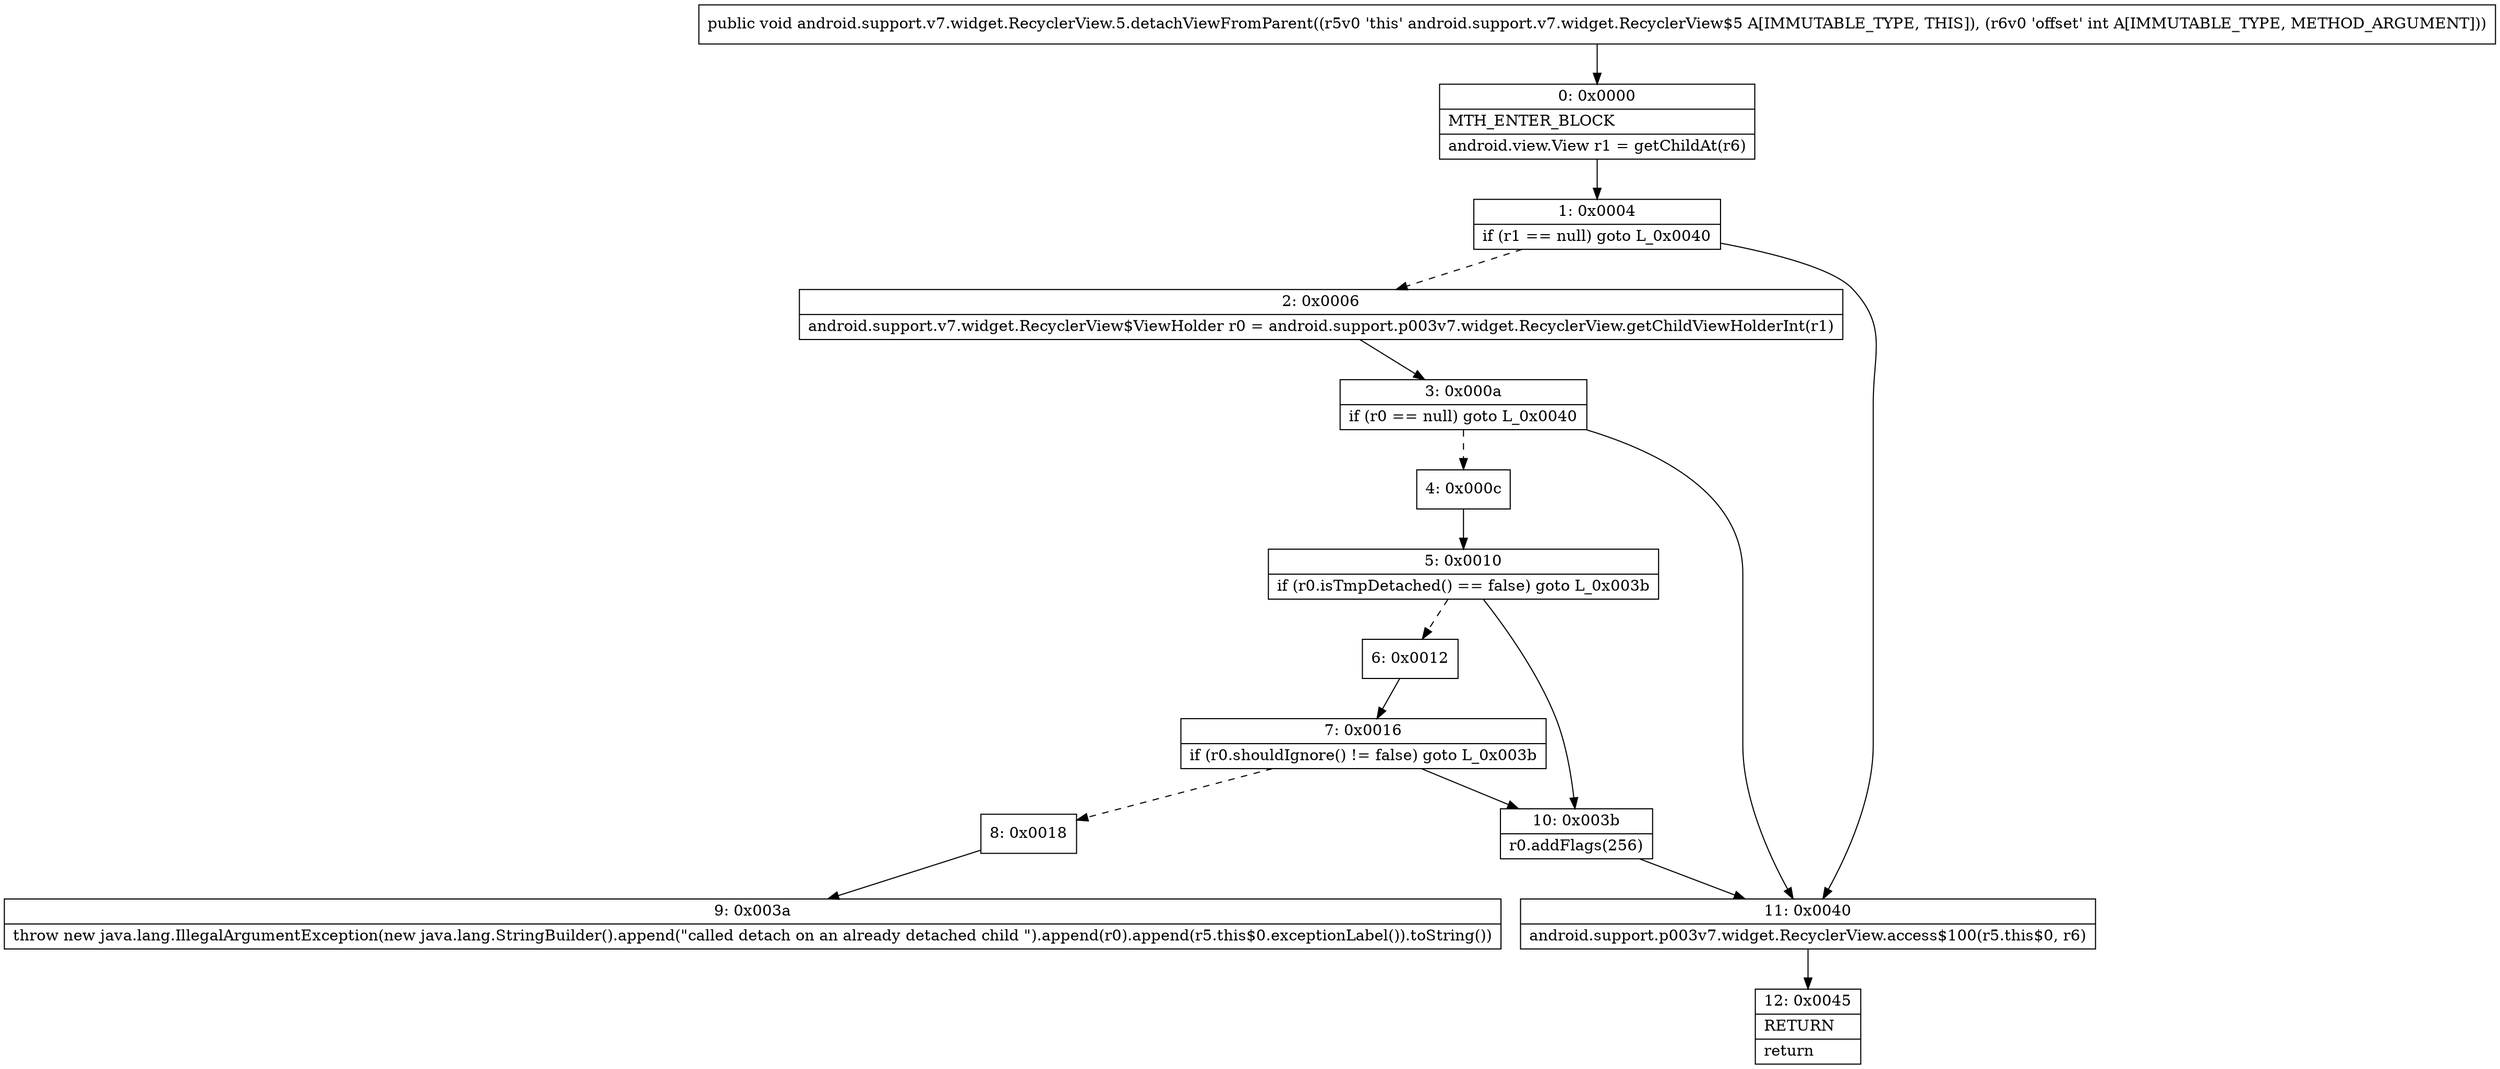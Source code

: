 digraph "CFG forandroid.support.v7.widget.RecyclerView.5.detachViewFromParent(I)V" {
Node_0 [shape=record,label="{0\:\ 0x0000|MTH_ENTER_BLOCK\l|android.view.View r1 = getChildAt(r6)\l}"];
Node_1 [shape=record,label="{1\:\ 0x0004|if (r1 == null) goto L_0x0040\l}"];
Node_2 [shape=record,label="{2\:\ 0x0006|android.support.v7.widget.RecyclerView$ViewHolder r0 = android.support.p003v7.widget.RecyclerView.getChildViewHolderInt(r1)\l}"];
Node_3 [shape=record,label="{3\:\ 0x000a|if (r0 == null) goto L_0x0040\l}"];
Node_4 [shape=record,label="{4\:\ 0x000c}"];
Node_5 [shape=record,label="{5\:\ 0x0010|if (r0.isTmpDetached() == false) goto L_0x003b\l}"];
Node_6 [shape=record,label="{6\:\ 0x0012}"];
Node_7 [shape=record,label="{7\:\ 0x0016|if (r0.shouldIgnore() != false) goto L_0x003b\l}"];
Node_8 [shape=record,label="{8\:\ 0x0018}"];
Node_9 [shape=record,label="{9\:\ 0x003a|throw new java.lang.IllegalArgumentException(new java.lang.StringBuilder().append(\"called detach on an already detached child \").append(r0).append(r5.this$0.exceptionLabel()).toString())\l}"];
Node_10 [shape=record,label="{10\:\ 0x003b|r0.addFlags(256)\l}"];
Node_11 [shape=record,label="{11\:\ 0x0040|android.support.p003v7.widget.RecyclerView.access$100(r5.this$0, r6)\l}"];
Node_12 [shape=record,label="{12\:\ 0x0045|RETURN\l|return\l}"];
MethodNode[shape=record,label="{public void android.support.v7.widget.RecyclerView.5.detachViewFromParent((r5v0 'this' android.support.v7.widget.RecyclerView$5 A[IMMUTABLE_TYPE, THIS]), (r6v0 'offset' int A[IMMUTABLE_TYPE, METHOD_ARGUMENT])) }"];
MethodNode -> Node_0;
Node_0 -> Node_1;
Node_1 -> Node_2[style=dashed];
Node_1 -> Node_11;
Node_2 -> Node_3;
Node_3 -> Node_4[style=dashed];
Node_3 -> Node_11;
Node_4 -> Node_5;
Node_5 -> Node_6[style=dashed];
Node_5 -> Node_10;
Node_6 -> Node_7;
Node_7 -> Node_8[style=dashed];
Node_7 -> Node_10;
Node_8 -> Node_9;
Node_10 -> Node_11;
Node_11 -> Node_12;
}

